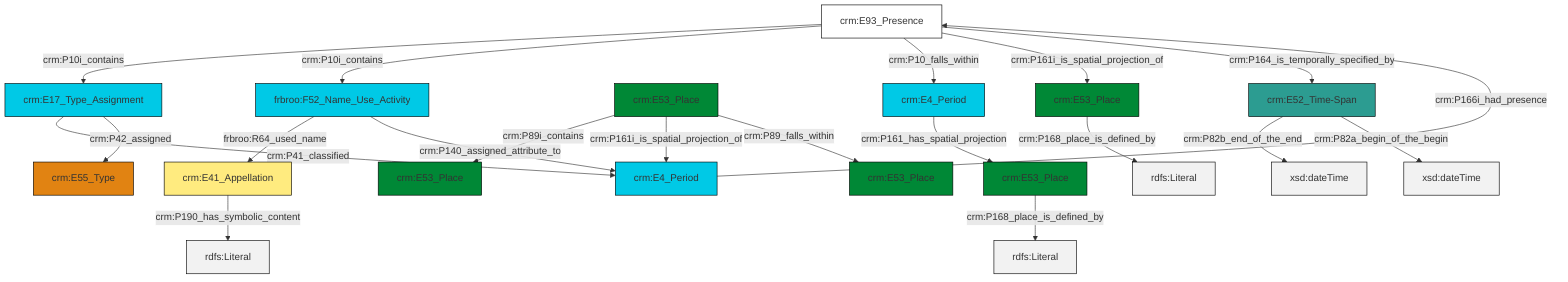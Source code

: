 graph TD
classDef Literal fill:#f2f2f2,stroke:#000000;
classDef CRM_Entity fill:#FFFFFF,stroke:#000000;
classDef Temporal_Entity fill:#00C9E6, stroke:#000000;
classDef Type fill:#E18312, stroke:#000000;
classDef Time-Span fill:#2C9C91, stroke:#000000;
classDef Appellation fill:#FFEB7F, stroke:#000000;
classDef Place fill:#008836, stroke:#000000;
classDef Persistent_Item fill:#B266B2, stroke:#000000;
classDef Conceptual_Object fill:#FFD700, stroke:#000000;
classDef Physical_Thing fill:#D2B48C, stroke:#000000;
classDef Actor fill:#f58aad, stroke:#000000;
classDef PC_Classes fill:#4ce600, stroke:#000000;
classDef Multi fill:#cccccc,stroke:#000000;

0["crm:E4_Period"]:::Temporal_Entity -->|crm:P161_has_spatial_projection| 1["crm:E53_Place"]:::Place
2["crm:E41_Appellation"]:::Appellation -->|crm:P190_has_symbolic_content| 3[rdfs:Literal]:::Literal
4["crm:E93_Presence"]:::CRM_Entity -->|crm:P10i_contains| 5["crm:E17_Type_Assignment"]:::Temporal_Entity
6["crm:E53_Place"]:::Place -->|crm:P89i_contains| 7["crm:E53_Place"]:::Place
8["crm:E52_Time-Span"]:::Time-Span -->|crm:P82b_end_of_the_end| 14[xsd:dateTime]:::Literal
15["crm:E53_Place"]:::Place -->|crm:P168_place_is_defined_by| 16[rdfs:Literal]:::Literal
17["frbroo:F52_Name_Use_Activity"]:::Temporal_Entity -->|frbroo:R64_used_name| 2["crm:E41_Appellation"]:::Appellation
4["crm:E93_Presence"]:::CRM_Entity -->|crm:P10i_contains| 17["frbroo:F52_Name_Use_Activity"]:::Temporal_Entity
17["frbroo:F52_Name_Use_Activity"]:::Temporal_Entity -->|crm:P140_assigned_attribute_to| 21["crm:E4_Period"]:::Temporal_Entity
4["crm:E93_Presence"]:::CRM_Entity -->|crm:P10_falls_within| 0["crm:E4_Period"]:::Temporal_Entity
4["crm:E93_Presence"]:::CRM_Entity -->|crm:P161i_is_spatial_projection_of| 15["crm:E53_Place"]:::Place
6["crm:E53_Place"]:::Place -->|crm:P161i_is_spatial_projection_of| 21["crm:E4_Period"]:::Temporal_Entity
1["crm:E53_Place"]:::Place -->|crm:P168_place_is_defined_by| 26[rdfs:Literal]:::Literal
4["crm:E93_Presence"]:::CRM_Entity -->|crm:P164_is_temporally_specified_by| 8["crm:E52_Time-Span"]:::Time-Span
5["crm:E17_Type_Assignment"]:::Temporal_Entity -->|crm:P41_classified| 21["crm:E4_Period"]:::Temporal_Entity
8["crm:E52_Time-Span"]:::Time-Span -->|crm:P82a_begin_of_the_begin| 29[xsd:dateTime]:::Literal
21["crm:E4_Period"]:::Temporal_Entity -->|crm:P166i_had_presence| 4["crm:E93_Presence"]:::CRM_Entity
5["crm:E17_Type_Assignment"]:::Temporal_Entity -->|crm:P42_assigned| 18["crm:E55_Type"]:::Type
6["crm:E53_Place"]:::Place -->|crm:P89_falls_within| 27["crm:E53_Place"]:::Place